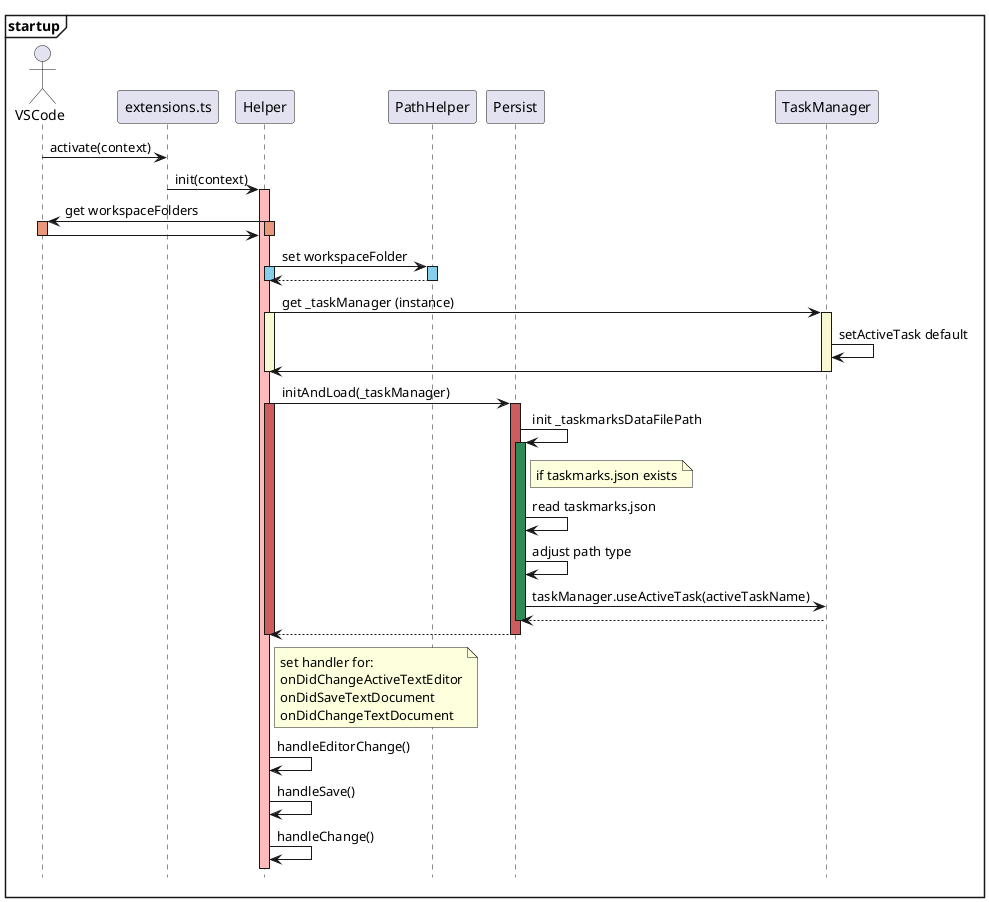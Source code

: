@startuml startup

hide footbox

mainframe **startup**

actor VSCode
participant extensions.ts as ext
participant Helper as help
participant PathHelper as ph
participant Persist as p

participant TaskManager as tm

VSCode -> ext: activate(context)
ext -> help: init(context)
activate help #FFBBBB
help -> VSCode: get workspaceFolders
activate help #DarkSalmon
activate VSCode #DarkSalmon
VSCode -> help
deactivate VSCode
deactivate help

help -> ph: set workspaceFolder
activate help #SkyBlue
activate ph #SkyBlue
ph --> help
deactivate ph
deactivate help

help -> tm: get _taskManager (instance)
activate help #LightGoldenRodYellow
activate tm #LightGoldenRodYellow
tm -> tm: setActiveTask default
tm -> help
deactivate tm
deactivate help


help -> p: initAndLoad(_taskManager)
activate help #IndianRed
activate p #IndianRed
p -> p: init _taskmarksDataFilePath
activate p #SeaGreen
note right of p
if taskmarks.json exists
end note
p -> p: read taskmarks.json
p -> p: adjust path type
p -> tm: taskManager.useActiveTask(activeTaskName)
tm --> p
deactivate p
p --> help
deactivate help
deactivate p

note right of help
set handler for:
onDidChangeActiveTextEditor
onDidSaveTextDocument
onDidChangeTextDocument
end note 

help -> help: handleEditorChange()
help -> help: handleSave()
help -> help: handleChange()

@endjson
